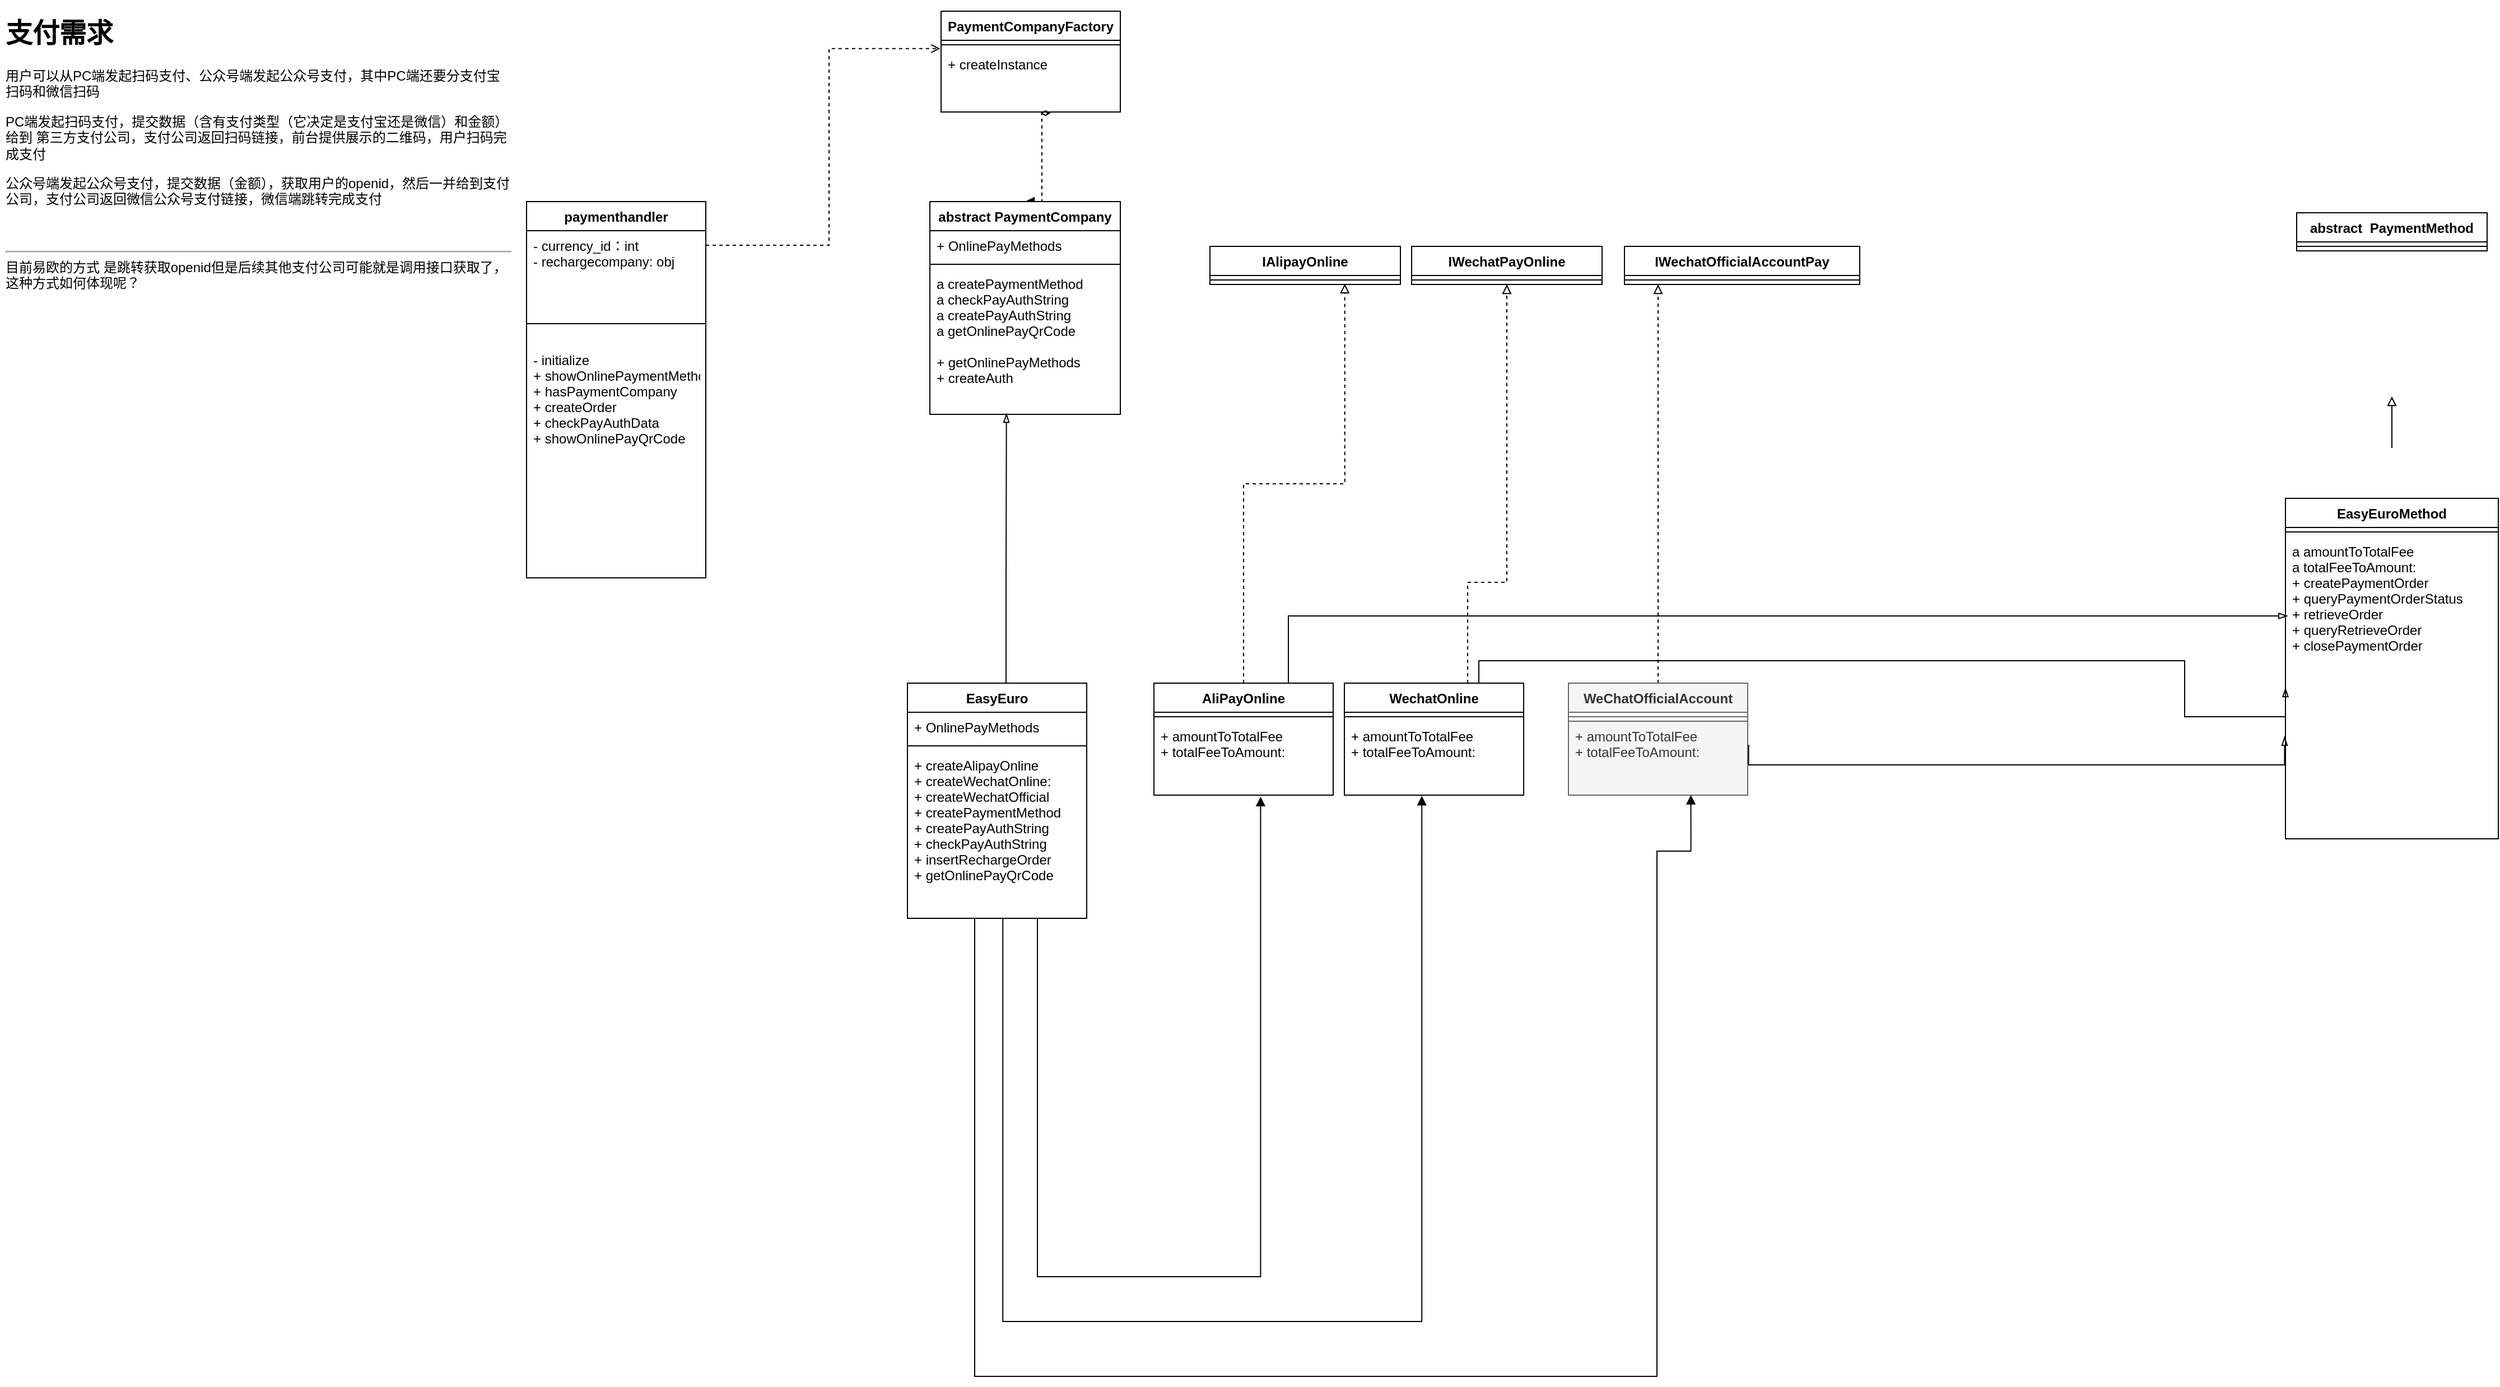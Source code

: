<mxfile version="13.7.2" type="github">
  <diagram name="Page-1" id="929967ad-93f9-6ef4-fab6-5d389245f69c">
    <mxGraphModel dx="1038" dy="548" grid="1" gridSize="10" guides="1" tooltips="1" connect="1" arrows="1" fold="1" page="1" pageScale="1.5" pageWidth="1169" pageHeight="826" background="none" math="0" shadow="0">
      <root>
        <mxCell id="0" style=";html=1;" />
        <mxCell id="1" style=";html=1;" parent="0" />
        <mxCell id="l3-xLB6M_6CP8HN-9Dyd-11" style="edgeStyle=orthogonalEdgeStyle;rounded=0;orthogonalLoop=1;jettySize=auto;html=1;startArrow=none;startFill=0;entryX=-0.005;entryY=-0.011;entryDx=0;entryDy=0;dashed=1;endArrow=open;endFill=0;entryPerimeter=0;" parent="1" source="l3-xLB6M_6CP8HN-9Dyd-6" target="_W5oSKzTb8csaVYx0ehv-4" edge="1">
          <mxGeometry relative="1" as="geometry">
            <mxPoint x="800" y="418" as="targetPoint" />
            <Array as="points">
              <mxPoint x="750" y="229" />
              <mxPoint x="750" y="53" />
            </Array>
          </mxGeometry>
        </mxCell>
        <mxCell id="l3-xLB6M_6CP8HN-9Dyd-28" style="edgeStyle=orthogonalEdgeStyle;rounded=0;orthogonalLoop=1;jettySize=auto;html=1;startArrow=none;startFill=0;endArrow=blockThin;endFill=0;entryX=0.402;entryY=0.992;entryDx=0;entryDy=0;entryPerimeter=0;" parent="1" source="l3-xLB6M_6CP8HN-9Dyd-16" target="l3-xLB6M_6CP8HN-9Dyd-15" edge="1">
          <mxGeometry relative="1" as="geometry">
            <mxPoint x="920" y="430" as="targetPoint" />
            <Array as="points">
              <mxPoint x="908" y="540" />
              <mxPoint x="908" y="540" />
            </Array>
          </mxGeometry>
        </mxCell>
        <mxCell id="_W5oSKzTb8csaVYx0ehv-5" style="edgeStyle=orthogonalEdgeStyle;rounded=0;orthogonalLoop=1;jettySize=auto;html=1;exitX=0.5;exitY=0;exitDx=0;exitDy=0;entryX=0.555;entryY=1.018;entryDx=0;entryDy=0;entryPerimeter=0;dashed=1;startArrow=block;startFill=1;endArrow=diamondThin;endFill=0;" parent="1" source="l3-xLB6M_6CP8HN-9Dyd-12" target="_W5oSKzTb8csaVYx0ehv-4" edge="1">
          <mxGeometry relative="1" as="geometry">
            <Array as="points">
              <mxPoint x="940" y="190" />
              <mxPoint x="940" y="111" />
            </Array>
          </mxGeometry>
        </mxCell>
        <mxCell id="l3-xLB6M_6CP8HN-9Dyd-12" value="abstract PaymentCompany" style="swimlane;fontStyle=1;align=center;verticalAlign=top;childLayout=stackLayout;horizontal=1;startSize=26;horizontalStack=0;resizeParent=1;resizeParentMax=0;resizeLast=0;collapsible=1;marginBottom=0;" parent="1" vertex="1">
          <mxGeometry x="840" y="190" width="170" height="190" as="geometry" />
        </mxCell>
        <mxCell id="l3-xLB6M_6CP8HN-9Dyd-13" value="+ OnlinePayMethods" style="text;strokeColor=none;fillColor=none;align=left;verticalAlign=top;spacingLeft=4;spacingRight=4;overflow=hidden;rotatable=0;points=[[0,0.5],[1,0.5]];portConstraint=eastwest;" parent="l3-xLB6M_6CP8HN-9Dyd-12" vertex="1">
          <mxGeometry y="26" width="170" height="26" as="geometry" />
        </mxCell>
        <mxCell id="l3-xLB6M_6CP8HN-9Dyd-14" value="" style="line;strokeWidth=1;fillColor=none;align=left;verticalAlign=middle;spacingTop=-1;spacingLeft=3;spacingRight=3;rotatable=0;labelPosition=right;points=[];portConstraint=eastwest;" parent="l3-xLB6M_6CP8HN-9Dyd-12" vertex="1">
          <mxGeometry y="52" width="170" height="8" as="geometry" />
        </mxCell>
        <mxCell id="l3-xLB6M_6CP8HN-9Dyd-15" value="a createPaymentMethod&#xa;a checkPayAuthString&#xa;a createPayAuthString&#xa;a getOnlinePayQrCode&#xa;&#xa;+ getOnlinePayMethods&#xa;+ createAuth" style="text;strokeColor=none;fillColor=none;align=left;verticalAlign=top;spacingLeft=4;spacingRight=4;overflow=hidden;rotatable=0;points=[[0,0.5],[1,0.5]];portConstraint=eastwest;" parent="l3-xLB6M_6CP8HN-9Dyd-12" vertex="1">
          <mxGeometry y="60" width="170" height="130" as="geometry" />
        </mxCell>
        <mxCell id="l3-xLB6M_6CP8HN-9Dyd-16" value="EasyEuro" style="swimlane;fontStyle=1;align=center;verticalAlign=top;childLayout=stackLayout;horizontal=1;startSize=26;horizontalStack=0;resizeParent=1;resizeParentMax=0;resizeLast=0;collapsible=1;marginBottom=0;" parent="1" vertex="1">
          <mxGeometry x="820" y="620" width="160" height="210" as="geometry" />
        </mxCell>
        <mxCell id="l3-xLB6M_6CP8HN-9Dyd-17" value="+ OnlinePayMethods" style="text;strokeColor=none;fillColor=none;align=left;verticalAlign=top;spacingLeft=4;spacingRight=4;overflow=hidden;rotatable=0;points=[[0,0.5],[1,0.5]];portConstraint=eastwest;" parent="l3-xLB6M_6CP8HN-9Dyd-16" vertex="1">
          <mxGeometry y="26" width="160" height="26" as="geometry" />
        </mxCell>
        <mxCell id="l3-xLB6M_6CP8HN-9Dyd-18" value="" style="line;strokeWidth=1;fillColor=none;align=left;verticalAlign=middle;spacingTop=-1;spacingLeft=3;spacingRight=3;rotatable=0;labelPosition=right;points=[];portConstraint=eastwest;" parent="l3-xLB6M_6CP8HN-9Dyd-16" vertex="1">
          <mxGeometry y="52" width="160" height="8" as="geometry" />
        </mxCell>
        <mxCell id="l3-xLB6M_6CP8HN-9Dyd-19" value="+ createAlipayOnline&#xa;+ createWechatOnline:&#xa;+ createWechatOfficial&#xa;+ createPaymentMethod&#xa;+ createPayAuthString&#xa;+ checkPayAuthString &#xa;+ insertRechargeOrder&#xa;+ getOnlinePayQrCode" style="text;strokeColor=none;fillColor=none;align=left;verticalAlign=top;spacingLeft=4;spacingRight=4;overflow=hidden;rotatable=0;points=[[0,0.5],[1,0.5]];portConstraint=eastwest;" parent="l3-xLB6M_6CP8HN-9Dyd-16" vertex="1">
          <mxGeometry y="60" width="160" height="150" as="geometry" />
        </mxCell>
        <mxCell id="_W5oSKzTb8csaVYx0ehv-1" value="PaymentCompanyFactory" style="swimlane;fontStyle=1;align=center;verticalAlign=top;childLayout=stackLayout;horizontal=1;startSize=26;horizontalStack=0;resizeParent=1;resizeParentMax=0;resizeLast=0;collapsible=1;marginBottom=0;" parent="1" vertex="1">
          <mxGeometry x="850" y="20" width="160" height="90" as="geometry" />
        </mxCell>
        <mxCell id="_W5oSKzTb8csaVYx0ehv-3" value="" style="line;strokeWidth=1;fillColor=none;align=left;verticalAlign=middle;spacingTop=-1;spacingLeft=3;spacingRight=3;rotatable=0;labelPosition=right;points=[];portConstraint=eastwest;" parent="_W5oSKzTb8csaVYx0ehv-1" vertex="1">
          <mxGeometry y="26" width="160" height="8" as="geometry" />
        </mxCell>
        <mxCell id="_W5oSKzTb8csaVYx0ehv-4" value="+ createInstance&#xa;" style="text;strokeColor=none;fillColor=none;align=left;verticalAlign=top;spacingLeft=4;spacingRight=4;overflow=hidden;rotatable=0;points=[[0,0.5],[1,0.5]];portConstraint=eastwest;" parent="_W5oSKzTb8csaVYx0ehv-1" vertex="1">
          <mxGeometry y="34" width="160" height="56" as="geometry" />
        </mxCell>
        <mxCell id="_W5oSKzTb8csaVYx0ehv-42" style="edgeStyle=orthogonalEdgeStyle;rounded=0;orthogonalLoop=1;jettySize=auto;html=1;exitX=0.5;exitY=0;exitDx=0;exitDy=0;startArrow=none;startFill=0;endArrow=block;endFill=0;entryX=0.708;entryY=0.925;entryDx=0;entryDy=0;entryPerimeter=0;dashed=1;" parent="1" source="_W5oSKzTb8csaVYx0ehv-16" target="_W5oSKzTb8csaVYx0ehv-36" edge="1">
          <mxGeometry relative="1" as="geometry">
            <mxPoint x="1560" y="380" as="targetPoint" />
            <mxPoint x="1312.5" y="610" as="sourcePoint" />
          </mxGeometry>
        </mxCell>
        <mxCell id="_W5oSKzTb8csaVYx0ehv-34" value="IAlipayOnline" style="swimlane;fontStyle=1;align=center;verticalAlign=top;childLayout=stackLayout;horizontal=1;startSize=26;horizontalStack=0;resizeParent=1;resizeParentMax=0;resizeLast=0;collapsible=1;marginBottom=0;" parent="1" vertex="1">
          <mxGeometry x="1090" y="230" width="170" height="34" as="geometry" />
        </mxCell>
        <mxCell id="_W5oSKzTb8csaVYx0ehv-36" value="" style="line;strokeWidth=1;fillColor=none;align=left;verticalAlign=middle;spacingTop=-1;spacingLeft=3;spacingRight=3;rotatable=0;labelPosition=right;points=[];portConstraint=eastwest;" parent="_W5oSKzTb8csaVYx0ehv-34" vertex="1">
          <mxGeometry y="26" width="170" height="8" as="geometry" />
        </mxCell>
        <mxCell id="_W5oSKzTb8csaVYx0ehv-50" value="IWechatPayOnline" style="swimlane;fontStyle=1;align=center;verticalAlign=top;childLayout=stackLayout;horizontal=1;startSize=26;horizontalStack=0;resizeParent=1;resizeParentMax=0;resizeLast=0;collapsible=1;marginBottom=0;" parent="1" vertex="1">
          <mxGeometry x="1270" y="230" width="170" height="34" as="geometry" />
        </mxCell>
        <mxCell id="_W5oSKzTb8csaVYx0ehv-51" value="" style="line;strokeWidth=1;fillColor=none;align=left;verticalAlign=middle;spacingTop=-1;spacingLeft=3;spacingRight=3;rotatable=0;labelPosition=right;points=[];portConstraint=eastwest;" parent="_W5oSKzTb8csaVYx0ehv-50" vertex="1">
          <mxGeometry y="26" width="170" height="8" as="geometry" />
        </mxCell>
        <mxCell id="_W5oSKzTb8csaVYx0ehv-52" value="IWechatOfficialAccountPay" style="swimlane;fontStyle=1;align=center;verticalAlign=top;childLayout=stackLayout;horizontal=1;startSize=26;horizontalStack=0;resizeParent=1;resizeParentMax=0;resizeLast=0;collapsible=1;marginBottom=0;" parent="1" vertex="1">
          <mxGeometry x="1460" y="230" width="210" height="34" as="geometry" />
        </mxCell>
        <mxCell id="_W5oSKzTb8csaVYx0ehv-53" value="" style="line;strokeWidth=1;fillColor=none;align=left;verticalAlign=middle;spacingTop=-1;spacingLeft=3;spacingRight=3;rotatable=0;labelPosition=right;points=[];portConstraint=eastwest;" parent="_W5oSKzTb8csaVYx0ehv-52" vertex="1">
          <mxGeometry y="26" width="210" height="8" as="geometry" />
        </mxCell>
        <mxCell id="_W5oSKzTb8csaVYx0ehv-29" style="edgeStyle=orthogonalEdgeStyle;rounded=0;orthogonalLoop=1;jettySize=auto;html=1;startArrow=none;startFill=0;endArrow=block;endFill=0;dashed=1;" parent="1" source="_W5oSKzTb8csaVYx0ehv-21" edge="1">
          <mxGeometry relative="1" as="geometry">
            <mxPoint x="1355" y="264" as="targetPoint" />
            <Array as="points">
              <mxPoint x="1320" y="530" />
              <mxPoint x="1355" y="530" />
            </Array>
          </mxGeometry>
        </mxCell>
        <mxCell id="_W5oSKzTb8csaVYx0ehv-31" style="edgeStyle=orthogonalEdgeStyle;rounded=0;orthogonalLoop=1;jettySize=auto;html=1;exitX=0.595;exitY=1.021;exitDx=0;exitDy=0;startArrow=block;startFill=1;endArrow=none;endFill=0;exitPerimeter=0;" parent="1" source="_W5oSKzTb8csaVYx0ehv-19" target="l3-xLB6M_6CP8HN-9Dyd-19" edge="1">
          <mxGeometry relative="1" as="geometry">
            <mxPoint x="1010" y="898.99" as="sourcePoint" />
            <mxPoint x="1023.8" y="819.998" as="targetPoint" />
            <Array as="points">
              <mxPoint x="1135" y="1150" />
              <mxPoint x="936" y="1150" />
            </Array>
          </mxGeometry>
        </mxCell>
        <mxCell id="_W5oSKzTb8csaVYx0ehv-32" style="edgeStyle=orthogonalEdgeStyle;rounded=0;orthogonalLoop=1;jettySize=auto;html=1;exitX=0.432;exitY=1.009;exitDx=0;exitDy=0;startArrow=block;startFill=1;endArrow=none;endFill=0;entryX=0.532;entryY=1.001;entryDx=0;entryDy=0;entryPerimeter=0;exitPerimeter=0;" parent="1" source="_W5oSKzTb8csaVYx0ehv-23" target="l3-xLB6M_6CP8HN-9Dyd-19" edge="1">
          <mxGeometry relative="1" as="geometry">
            <mxPoint x="933" y="1202" as="sourcePoint" />
            <mxPoint x="903" y="870" as="targetPoint" />
            <Array as="points">
              <mxPoint x="1279" y="1190" />
              <mxPoint x="905" y="1190" />
            </Array>
          </mxGeometry>
        </mxCell>
        <mxCell id="_W5oSKzTb8csaVYx0ehv-55" style="edgeStyle=orthogonalEdgeStyle;rounded=0;orthogonalLoop=1;jettySize=auto;html=1;dashed=1;startArrow=none;startFill=0;endArrow=block;endFill=0;" parent="1" source="_W5oSKzTb8csaVYx0ehv-24" edge="1">
          <mxGeometry relative="1" as="geometry">
            <mxPoint x="1490" y="264" as="targetPoint" />
          </mxGeometry>
        </mxCell>
        <mxCell id="_W5oSKzTb8csaVYx0ehv-45" style="edgeStyle=orthogonalEdgeStyle;rounded=0;orthogonalLoop=1;jettySize=auto;html=1;startArrow=block;startFill=1;endArrow=none;endFill=0;exitX=0.683;exitY=0.997;exitDx=0;exitDy=0;exitPerimeter=0;" parent="1" source="_W5oSKzTb8csaVYx0ehv-26" edge="1">
          <mxGeometry relative="1" as="geometry">
            <mxPoint x="1490" y="1169" as="sourcePoint" />
            <mxPoint x="880" y="830" as="targetPoint" />
            <Array as="points">
              <mxPoint x="1519" y="770" />
              <mxPoint x="1489" y="770" />
              <mxPoint x="1489" y="1239" />
              <mxPoint x="880" y="1239" />
              <mxPoint x="880" y="830" />
            </Array>
          </mxGeometry>
        </mxCell>
        <mxCell id="_W5oSKzTb8csaVYx0ehv-16" value="AliPayOnline" style="swimlane;fontStyle=1;align=center;verticalAlign=top;childLayout=stackLayout;horizontal=1;startSize=26;horizontalStack=0;resizeParent=1;resizeParentMax=0;resizeLast=0;collapsible=1;marginBottom=0;" parent="1" vertex="1">
          <mxGeometry x="1040" y="620" width="160" height="100" as="geometry" />
        </mxCell>
        <mxCell id="_W5oSKzTb8csaVYx0ehv-18" value="" style="line;strokeWidth=1;fillColor=none;align=left;verticalAlign=middle;spacingTop=-1;spacingLeft=3;spacingRight=3;rotatable=0;labelPosition=right;points=[];portConstraint=eastwest;" parent="_W5oSKzTb8csaVYx0ehv-16" vertex="1">
          <mxGeometry y="26" width="160" height="8" as="geometry" />
        </mxCell>
        <mxCell id="_W5oSKzTb8csaVYx0ehv-19" value="+ amountToTotalFee&#xa;+ totalFeeToAmount:&#xa;" style="text;strokeColor=none;fillColor=none;align=left;verticalAlign=top;spacingLeft=4;spacingRight=4;overflow=hidden;rotatable=0;points=[[0,0.5],[1,0.5]];portConstraint=eastwest;" parent="_W5oSKzTb8csaVYx0ehv-16" vertex="1">
          <mxGeometry y="34" width="160" height="66" as="geometry" />
        </mxCell>
        <mxCell id="_W5oSKzTb8csaVYx0ehv-21" value="WechatOnline" style="swimlane;fontStyle=1;align=center;verticalAlign=top;childLayout=stackLayout;horizontal=1;startSize=26;horizontalStack=0;resizeParent=1;resizeParentMax=0;resizeLast=0;collapsible=1;marginBottom=0;" parent="1" vertex="1">
          <mxGeometry x="1210" y="620" width="160" height="100" as="geometry" />
        </mxCell>
        <mxCell id="_W5oSKzTb8csaVYx0ehv-22" value="" style="line;strokeWidth=1;fillColor=none;align=left;verticalAlign=middle;spacingTop=-1;spacingLeft=3;spacingRight=3;rotatable=0;labelPosition=right;points=[];portConstraint=eastwest;" parent="_W5oSKzTb8csaVYx0ehv-21" vertex="1">
          <mxGeometry y="26" width="160" height="8" as="geometry" />
        </mxCell>
        <mxCell id="_W5oSKzTb8csaVYx0ehv-23" value="+ amountToTotalFee&#xa;+ totalFeeToAmount:&#xa;" style="text;strokeColor=none;fillColor=none;align=left;verticalAlign=top;spacingLeft=4;spacingRight=4;overflow=hidden;rotatable=0;points=[[0,0.5],[1,0.5]];portConstraint=eastwest;" parent="_W5oSKzTb8csaVYx0ehv-21" vertex="1">
          <mxGeometry y="34" width="160" height="66" as="geometry" />
        </mxCell>
        <mxCell id="_W5oSKzTb8csaVYx0ehv-24" value="WeChatOfficialAccount" style="swimlane;fontStyle=1;align=center;verticalAlign=top;childLayout=stackLayout;horizontal=1;startSize=26;horizontalStack=0;resizeParent=1;resizeParentMax=0;resizeLast=0;collapsible=1;marginBottom=0;fillColor=#f5f5f5;strokeColor=#666666;fontColor=#333333;" parent="1" vertex="1">
          <mxGeometry x="1410" y="620" width="160" height="100" as="geometry" />
        </mxCell>
        <mxCell id="_W5oSKzTb8csaVYx0ehv-25" value="" style="line;strokeWidth=1;fillColor=#f5f5f5;align=left;verticalAlign=middle;spacingTop=-1;spacingLeft=3;spacingRight=3;rotatable=0;labelPosition=right;points=[];portConstraint=eastwest;strokeColor=#666666;fontColor=#333333;" parent="_W5oSKzTb8csaVYx0ehv-24" vertex="1">
          <mxGeometry y="26" width="160" height="8" as="geometry" />
        </mxCell>
        <mxCell id="_W5oSKzTb8csaVYx0ehv-26" value="+ amountToTotalFee&#xa;+ totalFeeToAmount:&#xa;" style="text;strokeColor=#666666;fillColor=#f5f5f5;align=left;verticalAlign=top;spacingLeft=4;spacingRight=4;overflow=hidden;rotatable=0;points=[[0,0.5],[1,0.5]];portConstraint=eastwest;fontColor=#333333;" parent="_W5oSKzTb8csaVYx0ehv-24" vertex="1">
          <mxGeometry y="34" width="160" height="66" as="geometry" />
        </mxCell>
        <mxCell id="_W5oSKzTb8csaVYx0ehv-56" style="edgeStyle=orthogonalEdgeStyle;rounded=0;orthogonalLoop=1;jettySize=auto;html=1;startArrow=none;startFill=0;endArrow=blockThin;endFill=0;entryX=0.011;entryY=0.263;entryDx=0;entryDy=0;entryPerimeter=0;exitX=0.75;exitY=0;exitDx=0;exitDy=0;" parent="1" source="_W5oSKzTb8csaVYx0ehv-16" target="_W5oSKzTb8csaVYx0ehv-49" edge="1">
          <mxGeometry relative="1" as="geometry">
            <mxPoint x="1160" y="611.04" as="sourcePoint" />
            <mxPoint x="1160.34" y="370" as="targetPoint" />
            <Array as="points" />
          </mxGeometry>
        </mxCell>
        <mxCell id="_W5oSKzTb8csaVYx0ehv-59" style="edgeStyle=orthogonalEdgeStyle;rounded=0;orthogonalLoop=1;jettySize=auto;html=1;entryX=0.5;entryY=1;entryDx=0;entryDy=0;entryPerimeter=0;startArrow=none;startFill=0;endArrow=block;endFill=0;" parent="1" edge="1">
          <mxGeometry relative="1" as="geometry">
            <mxPoint x="2145" y="410" as="sourcePoint" />
            <mxPoint x="2145" y="364" as="targetPoint" />
          </mxGeometry>
        </mxCell>
        <mxCell id="_W5oSKzTb8csaVYx0ehv-46" value="EasyEuroMethod" style="swimlane;fontStyle=1;align=center;verticalAlign=top;childLayout=stackLayout;horizontal=1;startSize=26;horizontalStack=0;resizeParent=1;resizeParentMax=0;resizeLast=0;collapsible=1;marginBottom=0;" parent="1" vertex="1">
          <mxGeometry x="2050" y="455" width="190" height="304" as="geometry" />
        </mxCell>
        <mxCell id="_W5oSKzTb8csaVYx0ehv-48" value="" style="line;strokeWidth=1;fillColor=none;align=left;verticalAlign=middle;spacingTop=-1;spacingLeft=3;spacingRight=3;rotatable=0;labelPosition=right;points=[];portConstraint=eastwest;" parent="_W5oSKzTb8csaVYx0ehv-46" vertex="1">
          <mxGeometry y="26" width="190" height="8" as="geometry" />
        </mxCell>
        <mxCell id="_W5oSKzTb8csaVYx0ehv-49" value="a amountToTotalFee&#xa;a totalFeeToAmount:&#xa;+ createPaymentOrder&#xa;+ queryPaymentOrderStatus&#xa;+ retrieveOrder&#xa;+ queryRetrieveOrder&#xa;+ closePaymentOrder&#xa;" style="text;strokeColor=none;fillColor=none;align=left;verticalAlign=top;spacingLeft=4;spacingRight=4;overflow=hidden;rotatable=0;points=[[0,0.5],[1,0.5]];portConstraint=eastwest;labelBackgroundColor=#ffffff;" parent="_W5oSKzTb8csaVYx0ehv-46" vertex="1">
          <mxGeometry y="34" width="190" height="270" as="geometry" />
        </mxCell>
        <mxCell id="_W5oSKzTb8csaVYx0ehv-57" style="edgeStyle=orthogonalEdgeStyle;rounded=0;orthogonalLoop=1;jettySize=auto;html=1;startArrow=none;startFill=0;endArrow=blockThin;endFill=0;entryX=0;entryY=0.5;entryDx=0;entryDy=0;exitX=0.75;exitY=0;exitDx=0;exitDy=0;" parent="1" source="_W5oSKzTb8csaVYx0ehv-21" target="_W5oSKzTb8csaVYx0ehv-49" edge="1">
          <mxGeometry relative="1" as="geometry">
            <mxPoint x="1380" y="741.99" as="sourcePoint" />
            <mxPoint x="2272.09" y="708" as="targetPoint" />
            <Array as="points">
              <mxPoint x="1330" y="600" />
              <mxPoint x="1960" y="600" />
              <mxPoint x="1960" y="650" />
            </Array>
          </mxGeometry>
        </mxCell>
        <mxCell id="_W5oSKzTb8csaVYx0ehv-58" style="edgeStyle=orthogonalEdgeStyle;rounded=0;orthogonalLoop=1;jettySize=auto;html=1;startArrow=none;startFill=0;endArrow=blockThin;endFill=0;entryX=-0.004;entryY=0.661;entryDx=0;entryDy=0;exitX=1.005;exitY=0.318;exitDx=0;exitDy=0;exitPerimeter=0;entryPerimeter=0;" parent="1" source="_W5oSKzTb8csaVYx0ehv-26" target="_W5oSKzTb8csaVYx0ehv-49" edge="1">
          <mxGeometry relative="1" as="geometry">
            <mxPoint x="1700" y="720" as="sourcePoint" />
            <mxPoint x="2420" y="750" as="targetPoint" />
            <Array as="points">
              <mxPoint x="1571" y="693" />
            </Array>
          </mxGeometry>
        </mxCell>
        <mxCell id="_W5oSKzTb8csaVYx0ehv-8" value="abstract  PaymentMethod" style="swimlane;fontStyle=1;align=center;verticalAlign=top;childLayout=stackLayout;horizontal=1;startSize=26;horizontalStack=0;resizeParent=1;resizeParentMax=0;resizeLast=0;collapsible=1;marginBottom=0;" parent="1" vertex="1">
          <mxGeometry x="2060" y="200" width="170" height="34" as="geometry" />
        </mxCell>
        <mxCell id="_W5oSKzTb8csaVYx0ehv-10" value="" style="line;strokeWidth=1;fillColor=none;align=left;verticalAlign=middle;spacingTop=-1;spacingLeft=3;spacingRight=3;rotatable=0;labelPosition=right;points=[];portConstraint=eastwest;" parent="_W5oSKzTb8csaVYx0ehv-8" vertex="1">
          <mxGeometry y="26" width="170" height="8" as="geometry" />
        </mxCell>
        <mxCell id="ybWYEZ71qziQnPrQ69iR-1" value="&lt;h1&gt;支付需求&lt;/h1&gt;&lt;p&gt;用户可以从PC端发起扫码支付、公众号端发起公众号支付，其中PC端还要分支付宝扫码和微信扫码&lt;/p&gt;&lt;p&gt;PC端发起扫码支付，提交数据（含有支付类型（它决定是支付宝还是微信）和金额）给到 第三方支付公司，支付公司返回扫码链接，前台提供展示的二维码，用户扫码完成支付&lt;br&gt;&lt;/p&gt;&lt;p&gt;公众号端发起公众号支付，提交数据（金额），获取用户的openid，然后一并给到支付公司，支付公司返回微信公众号支付链接，微信端跳转完成支付&lt;br&gt;&lt;/p&gt;&lt;p&gt;&lt;br&gt;&lt;/p&gt;&lt;hr&gt;目前易欧的方式 是跳转获取openid但是后续其他支付公司可能就是调用接口获取了，这种方式如何体现呢？" style="text;html=1;strokeColor=none;fillColor=none;spacing=5;spacingTop=-20;whiteSpace=wrap;overflow=hidden;rounded=0;" vertex="1" parent="1">
          <mxGeometry x="10" y="20" width="460" height="290" as="geometry" />
        </mxCell>
        <mxCell id="l3-xLB6M_6CP8HN-9Dyd-5" value="paymenthandler&#xa;" style="swimlane;fontStyle=1;align=center;verticalAlign=top;childLayout=stackLayout;horizontal=1;startSize=26;horizontalStack=0;resizeParent=1;resizeParentMax=0;resizeLast=0;collapsible=1;marginBottom=0;" parent="1" vertex="1">
          <mxGeometry x="480" y="190" width="160" height="336" as="geometry" />
        </mxCell>
        <mxCell id="l3-xLB6M_6CP8HN-9Dyd-6" value="- currency_id：int&#xa;- rechargecompany: obj&#xa;" style="text;strokeColor=none;fillColor=none;align=left;verticalAlign=top;spacingLeft=4;spacingRight=4;overflow=hidden;rotatable=0;points=[[0,0.5],[1,0.5]];portConstraint=eastwest;" parent="l3-xLB6M_6CP8HN-9Dyd-5" vertex="1">
          <mxGeometry y="26" width="160" height="64" as="geometry" />
        </mxCell>
        <mxCell id="l3-xLB6M_6CP8HN-9Dyd-7" value="" style="line;strokeWidth=1;fillColor=none;align=left;verticalAlign=middle;spacingTop=-1;spacingLeft=3;spacingRight=3;rotatable=0;labelPosition=right;points=[];portConstraint=eastwest;" parent="l3-xLB6M_6CP8HN-9Dyd-5" vertex="1">
          <mxGeometry y="90" width="160" height="38" as="geometry" />
        </mxCell>
        <mxCell id="l3-xLB6M_6CP8HN-9Dyd-8" value="- initialize &#xa;+ showOnlinePaymentMethods&#xa;+ hasPaymentCompany&#xa;+ createOrder&#xa;+ checkPayAuthData&#xa;+ showOnlinePayQrCode" style="text;strokeColor=none;fillColor=none;align=left;verticalAlign=top;spacingLeft=4;spacingRight=4;overflow=hidden;rotatable=0;points=[[0,0.5],[1,0.5]];portConstraint=eastwest;" parent="l3-xLB6M_6CP8HN-9Dyd-5" vertex="1">
          <mxGeometry y="128" width="160" height="208" as="geometry" />
        </mxCell>
      </root>
    </mxGraphModel>
  </diagram>
</mxfile>
